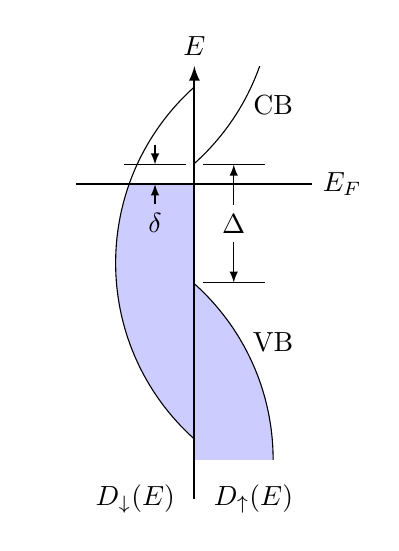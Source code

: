 \makeatother
\tikzset{
  dim/.style = {
    help lines,
    latex-latex,
    shorten <= 0,
    shorten >= 0,
  },
  left dim/.style = {
    dim,
    -latex,
  },
  right dim/.style = {
    dim,
    -latex,
  },
  help lines/.append style = {
    thin,
    color=black,
    shorten <= 3,
    shorten >= 3,
  },
}
\begin{tikzpicture}
\def\fermi{1}
\begin{scope}[xshift=4*\fermi cm]
\begin{scope}
\clip (0,\fermi) rectangle (-2,-2.5);
\fill[blue!20] (2,0) circle (3);
\end{scope}
\begin{scope}
\clip (0,2.5) rectangle (-2,-2.5);
\draw (2,0) circle (3);
\end{scope}
\begin{scope}
\clip (0,0) rectangle (2,-2.5);
\fill[blue!20] (-2,-2.5) circle (3);
\draw (-2,-2.5) circle (3);
\end{scope}
\begin{scope}
\clip (0,0) rectangle (2,2.5);
\draw (-2,3.5) circle (3);
\end{scope}
\draw[-latex,thick] (0,-3) -- (0,2.5) node[above] {$E$};
\draw[thick] (-1.5,\fermi) -- (1.5,\fermi) node[right] {$E_F$};
\node at (-0.75,-3) {$D_{\downarrow}(E)$};
\node at (0.75,-3) {$D_{\uparrow}(E)$};
\draw[help lines] (0,-0.25) -- (1,-0.25);
\draw[help lines] (0,1.25) -- (1,1.25);
\draw[dim] (0.5,-0.25) -- (0.5,1.25) node[fill=white,midway] {$\Delta$};
\draw[help lines] (0,1.25) -- (-1,1.25);
\ifdim\fermi pt<0.5pt
\draw[dim] (-0.5,\fermi) -- (-0.5,1.25) node[fill=white,midway] {$\delta$};
\else
\draw[left dim] (-0.5,1.50)--(-0.5,1.25);
\draw[right dim] (-0.5,0.75) node[below] {$\delta$} --(-0.5,1);
\fi
\node at (1,2) {CB};
\node at (1,-1) {VB};
\end{scope}
\end{tikzpicture}
